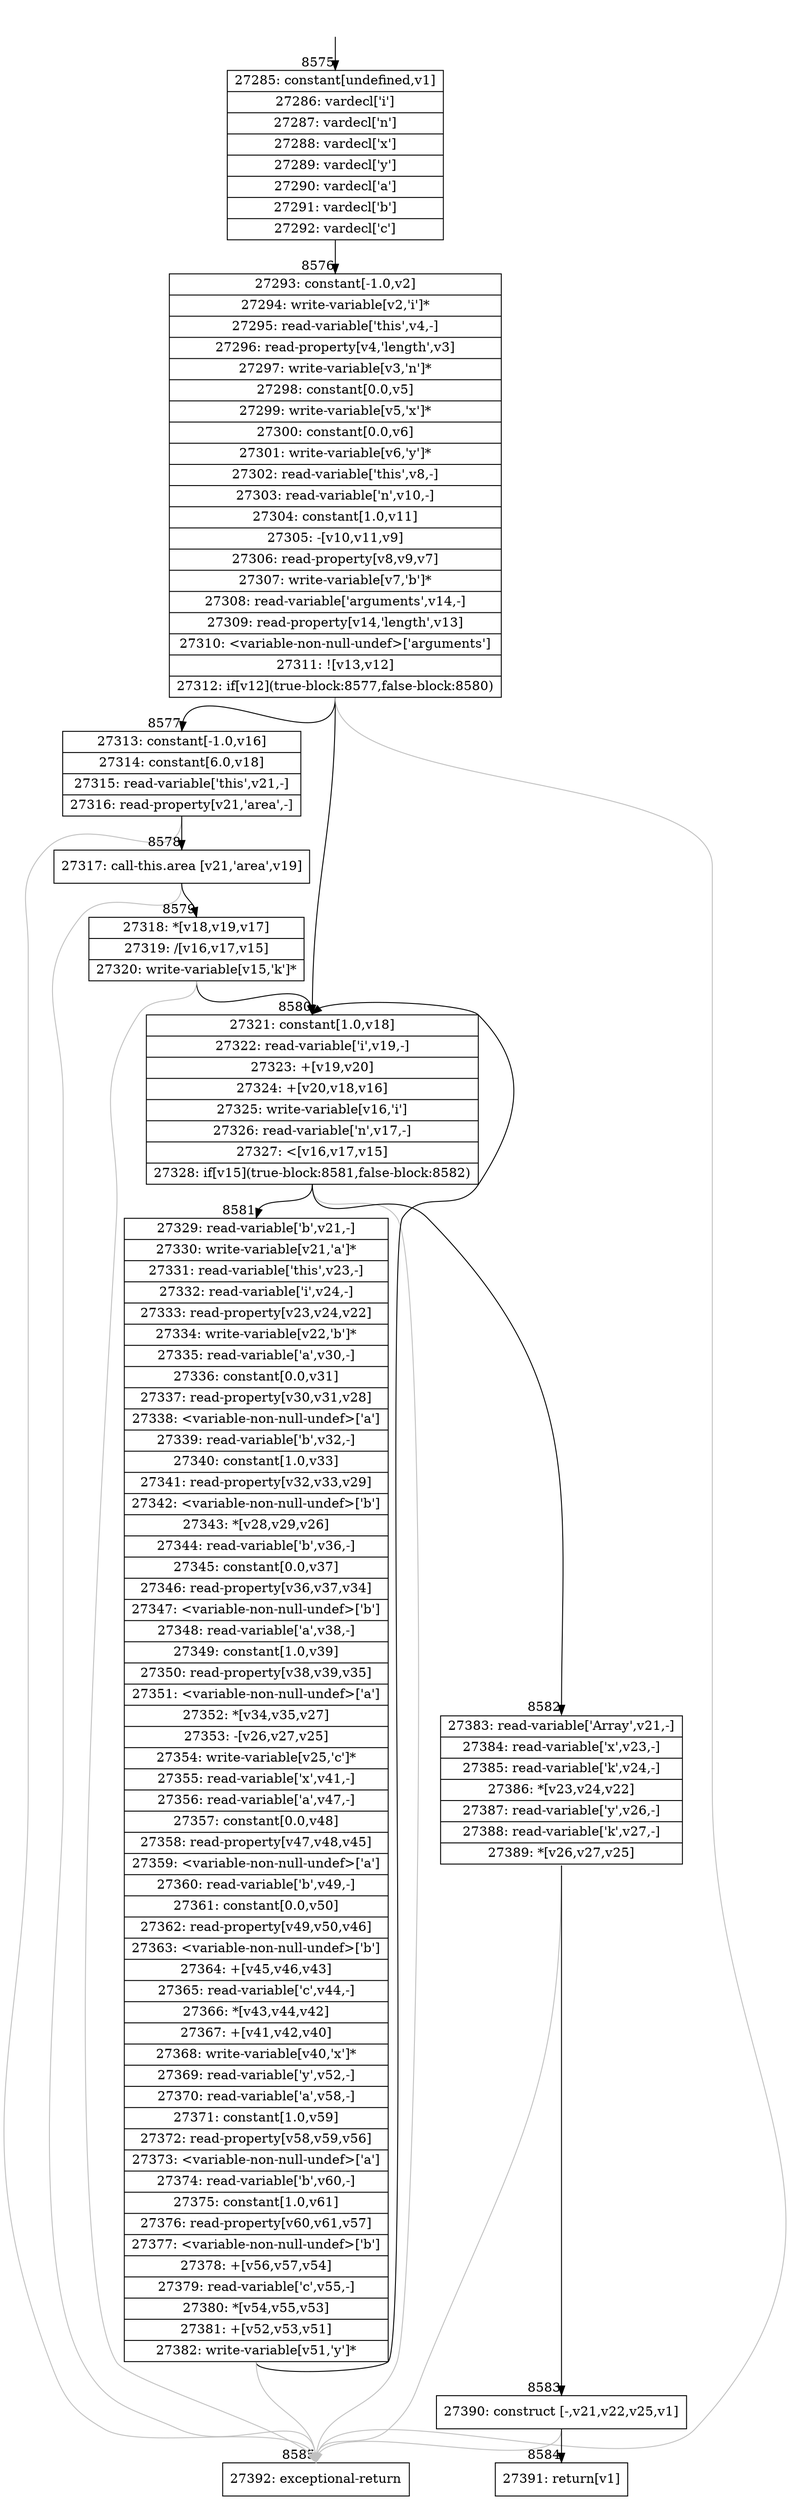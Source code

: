 digraph {
rankdir="TD"
BB_entry816[shape=none,label=""];
BB_entry816 -> BB8575 [tailport=s, headport=n, headlabel="    8575"]
BB8575 [shape=record label="{27285: constant[undefined,v1]|27286: vardecl['i']|27287: vardecl['n']|27288: vardecl['x']|27289: vardecl['y']|27290: vardecl['a']|27291: vardecl['b']|27292: vardecl['c']}" ] 
BB8575 -> BB8576 [tailport=s, headport=n, headlabel="      8576"]
BB8576 [shape=record label="{27293: constant[-1.0,v2]|27294: write-variable[v2,'i']*|27295: read-variable['this',v4,-]|27296: read-property[v4,'length',v3]|27297: write-variable[v3,'n']*|27298: constant[0.0,v5]|27299: write-variable[v5,'x']*|27300: constant[0.0,v6]|27301: write-variable[v6,'y']*|27302: read-variable['this',v8,-]|27303: read-variable['n',v10,-]|27304: constant[1.0,v11]|27305: -[v10,v11,v9]|27306: read-property[v8,v9,v7]|27307: write-variable[v7,'b']*|27308: read-variable['arguments',v14,-]|27309: read-property[v14,'length',v13]|27310: \<variable-non-null-undef\>['arguments']|27311: ![v13,v12]|27312: if[v12](true-block:8577,false-block:8580)}" ] 
BB8576 -> BB8577 [tailport=s, headport=n, headlabel="      8577"]
BB8576 -> BB8580 [tailport=s, headport=n, headlabel="      8580"]
BB8576 -> BB8585 [tailport=s, headport=n, color=gray, headlabel="      8585"]
BB8577 [shape=record label="{27313: constant[-1.0,v16]|27314: constant[6.0,v18]|27315: read-variable['this',v21,-]|27316: read-property[v21,'area',-]}" ] 
BB8577 -> BB8578 [tailport=s, headport=n, headlabel="      8578"]
BB8577 -> BB8585 [tailport=s, headport=n, color=gray]
BB8578 [shape=record label="{27317: call-this.area [v21,'area',v19]}" ] 
BB8578 -> BB8579 [tailport=s, headport=n, headlabel="      8579"]
BB8578 -> BB8585 [tailport=s, headport=n, color=gray]
BB8579 [shape=record label="{27318: *[v18,v19,v17]|27319: /[v16,v17,v15]|27320: write-variable[v15,'k']*}" ] 
BB8579 -> BB8580 [tailport=s, headport=n]
BB8579 -> BB8585 [tailport=s, headport=n, color=gray]
BB8580 [shape=record label="{27321: constant[1.0,v18]|27322: read-variable['i',v19,-]|27323: +[v19,v20]|27324: +[v20,v18,v16]|27325: write-variable[v16,'i']|27326: read-variable['n',v17,-]|27327: \<[v16,v17,v15]|27328: if[v15](true-block:8581,false-block:8582)}" ] 
BB8580 -> BB8581 [tailport=s, headport=n, headlabel="      8581"]
BB8580 -> BB8582 [tailport=s, headport=n, headlabel="      8582"]
BB8580 -> BB8585 [tailport=s, headport=n, color=gray]
BB8581 [shape=record label="{27329: read-variable['b',v21,-]|27330: write-variable[v21,'a']*|27331: read-variable['this',v23,-]|27332: read-variable['i',v24,-]|27333: read-property[v23,v24,v22]|27334: write-variable[v22,'b']*|27335: read-variable['a',v30,-]|27336: constant[0.0,v31]|27337: read-property[v30,v31,v28]|27338: \<variable-non-null-undef\>['a']|27339: read-variable['b',v32,-]|27340: constant[1.0,v33]|27341: read-property[v32,v33,v29]|27342: \<variable-non-null-undef\>['b']|27343: *[v28,v29,v26]|27344: read-variable['b',v36,-]|27345: constant[0.0,v37]|27346: read-property[v36,v37,v34]|27347: \<variable-non-null-undef\>['b']|27348: read-variable['a',v38,-]|27349: constant[1.0,v39]|27350: read-property[v38,v39,v35]|27351: \<variable-non-null-undef\>['a']|27352: *[v34,v35,v27]|27353: -[v26,v27,v25]|27354: write-variable[v25,'c']*|27355: read-variable['x',v41,-]|27356: read-variable['a',v47,-]|27357: constant[0.0,v48]|27358: read-property[v47,v48,v45]|27359: \<variable-non-null-undef\>['a']|27360: read-variable['b',v49,-]|27361: constant[0.0,v50]|27362: read-property[v49,v50,v46]|27363: \<variable-non-null-undef\>['b']|27364: +[v45,v46,v43]|27365: read-variable['c',v44,-]|27366: *[v43,v44,v42]|27367: +[v41,v42,v40]|27368: write-variable[v40,'x']*|27369: read-variable['y',v52,-]|27370: read-variable['a',v58,-]|27371: constant[1.0,v59]|27372: read-property[v58,v59,v56]|27373: \<variable-non-null-undef\>['a']|27374: read-variable['b',v60,-]|27375: constant[1.0,v61]|27376: read-property[v60,v61,v57]|27377: \<variable-non-null-undef\>['b']|27378: +[v56,v57,v54]|27379: read-variable['c',v55,-]|27380: *[v54,v55,v53]|27381: +[v52,v53,v51]|27382: write-variable[v51,'y']*}" ] 
BB8581 -> BB8580 [tailport=s, headport=n]
BB8581 -> BB8585 [tailport=s, headport=n, color=gray]
BB8582 [shape=record label="{27383: read-variable['Array',v21,-]|27384: read-variable['x',v23,-]|27385: read-variable['k',v24,-]|27386: *[v23,v24,v22]|27387: read-variable['y',v26,-]|27388: read-variable['k',v27,-]|27389: *[v26,v27,v25]}" ] 
BB8582 -> BB8583 [tailport=s, headport=n, headlabel="      8583"]
BB8582 -> BB8585 [tailport=s, headport=n, color=gray]
BB8583 [shape=record label="{27390: construct [-,v21,v22,v25,v1]}" ] 
BB8583 -> BB8584 [tailport=s, headport=n, headlabel="      8584"]
BB8583 -> BB8585 [tailport=s, headport=n, color=gray]
BB8584 [shape=record label="{27391: return[v1]}" ] 
BB8585 [shape=record label="{27392: exceptional-return}" ] 
//#$~ 4857
}
